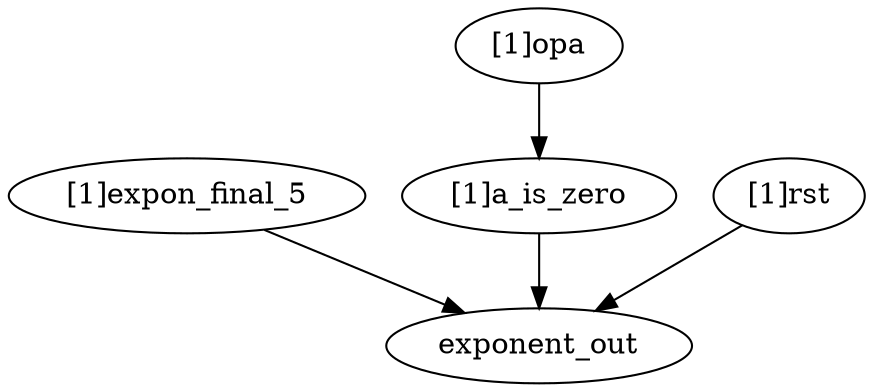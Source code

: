 strict digraph "" {
	exponent_out	 [complexity=0,
		importance=0.0137570146933,
		rank=0.0];
	"[1]expon_final_5"	 [complexity=3,
		importance=0.0281974272967,
		rank=0.00939914243224];
	"[1]expon_final_5" -> exponent_out;
	"[1]a_is_zero"	 [complexity=3,
		importance=0.0210134303825,
		rank=0.00700447679417];
	"[1]a_is_zero" -> exponent_out;
	"[1]rst"	 [complexity=1,
		importance=0.0339641844183,
		rank=0.0339641844183];
	"[1]rst" -> exponent_out;
	"[1]opa"	 [complexity=5,
		importance=0.0274635854142,
		rank=0.00549271708285];
	"[1]opa" -> "[1]a_is_zero";
}
